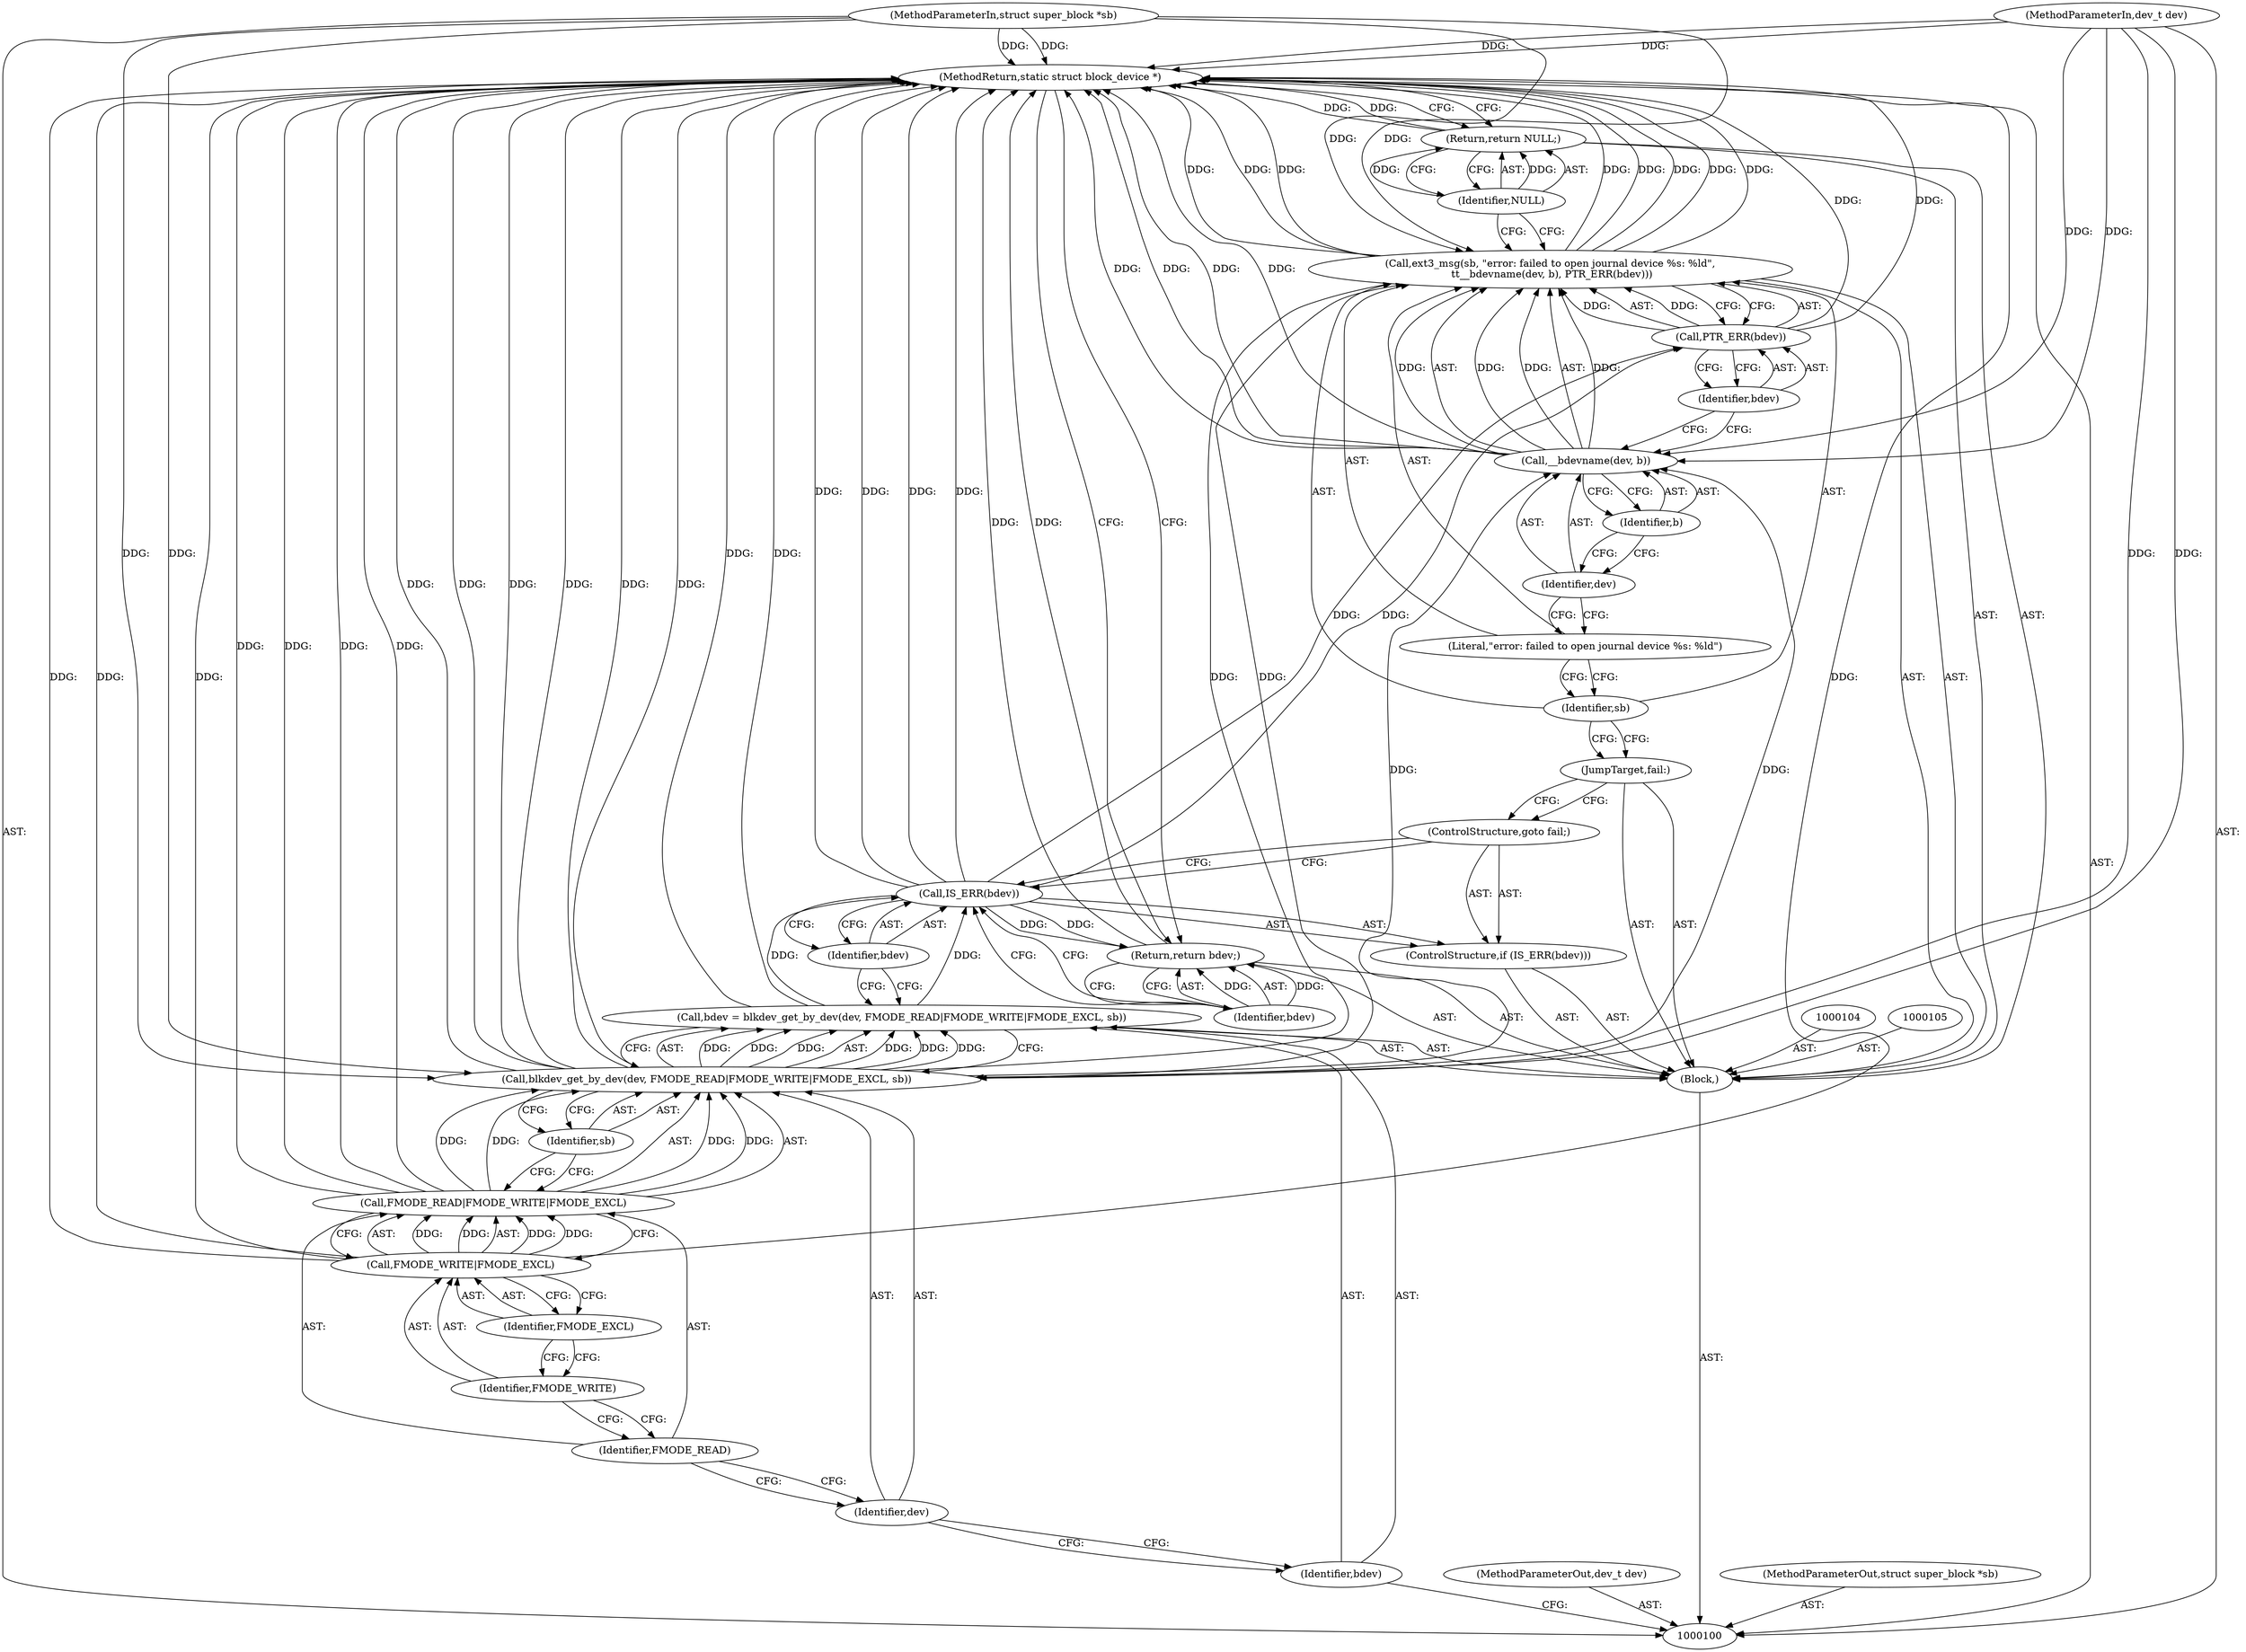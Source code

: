 digraph "1_linux_8d0c2d10dd72c5292eda7a06231056a4c972e4cc" {
"1000133" [label="(MethodReturn,static struct block_device *)"];
"1000101" [label="(MethodParameterIn,dev_t dev)"];
"1000179" [label="(MethodParameterOut,dev_t dev)"];
"1000102" [label="(MethodParameterIn,struct super_block *sb)"];
"1000180" [label="(MethodParameterOut,struct super_block *sb)"];
"1000122" [label="(JumpTarget,fail:)"];
"1000123" [label="(Call,ext3_msg(sb, \"error: failed to open journal device %s: %ld\",\n \t\t__bdevname(dev, b), PTR_ERR(bdev)))"];
"1000124" [label="(Identifier,sb)"];
"1000125" [label="(Literal,\"error: failed to open journal device %s: %ld\")"];
"1000127" [label="(Identifier,dev)"];
"1000128" [label="(Identifier,b)"];
"1000129" [label="(Call,PTR_ERR(bdev))"];
"1000126" [label="(Call,__bdevname(dev, b))"];
"1000130" [label="(Identifier,bdev)"];
"1000131" [label="(Return,return NULL;)"];
"1000132" [label="(Identifier,NULL)"];
"1000103" [label="(Block,)"];
"1000106" [label="(Call,bdev = blkdev_get_by_dev(dev, FMODE_READ|FMODE_WRITE|FMODE_EXCL, sb))"];
"1000107" [label="(Identifier,bdev)"];
"1000109" [label="(Identifier,dev)"];
"1000110" [label="(Call,FMODE_READ|FMODE_WRITE|FMODE_EXCL)"];
"1000111" [label="(Identifier,FMODE_READ)"];
"1000112" [label="(Call,FMODE_WRITE|FMODE_EXCL)"];
"1000113" [label="(Identifier,FMODE_WRITE)"];
"1000114" [label="(Identifier,FMODE_EXCL)"];
"1000115" [label="(Identifier,sb)"];
"1000108" [label="(Call,blkdev_get_by_dev(dev, FMODE_READ|FMODE_WRITE|FMODE_EXCL, sb))"];
"1000116" [label="(ControlStructure,if (IS_ERR(bdev)))"];
"1000118" [label="(Identifier,bdev)"];
"1000117" [label="(Call,IS_ERR(bdev))"];
"1000119" [label="(ControlStructure,goto fail;)"];
"1000120" [label="(Return,return bdev;)"];
"1000121" [label="(Identifier,bdev)"];
"1000133" -> "1000100"  [label="AST: "];
"1000133" -> "1000120"  [label="CFG: "];
"1000133" -> "1000131"  [label="CFG: "];
"1000120" -> "1000133"  [label="DDG: "];
"1000117" -> "1000133"  [label="DDG: "];
"1000117" -> "1000133"  [label="DDG: "];
"1000106" -> "1000133"  [label="DDG: "];
"1000112" -> "1000133"  [label="DDG: "];
"1000112" -> "1000133"  [label="DDG: "];
"1000123" -> "1000133"  [label="DDG: "];
"1000123" -> "1000133"  [label="DDG: "];
"1000123" -> "1000133"  [label="DDG: "];
"1000123" -> "1000133"  [label="DDG: "];
"1000108" -> "1000133"  [label="DDG: "];
"1000108" -> "1000133"  [label="DDG: "];
"1000108" -> "1000133"  [label="DDG: "];
"1000126" -> "1000133"  [label="DDG: "];
"1000126" -> "1000133"  [label="DDG: "];
"1000110" -> "1000133"  [label="DDG: "];
"1000110" -> "1000133"  [label="DDG: "];
"1000129" -> "1000133"  [label="DDG: "];
"1000102" -> "1000133"  [label="DDG: "];
"1000101" -> "1000133"  [label="DDG: "];
"1000131" -> "1000133"  [label="DDG: "];
"1000101" -> "1000100"  [label="AST: "];
"1000101" -> "1000133"  [label="DDG: "];
"1000101" -> "1000108"  [label="DDG: "];
"1000101" -> "1000126"  [label="DDG: "];
"1000179" -> "1000100"  [label="AST: "];
"1000102" -> "1000100"  [label="AST: "];
"1000102" -> "1000133"  [label="DDG: "];
"1000102" -> "1000108"  [label="DDG: "];
"1000102" -> "1000123"  [label="DDG: "];
"1000180" -> "1000100"  [label="AST: "];
"1000122" -> "1000103"  [label="AST: "];
"1000122" -> "1000119"  [label="CFG: "];
"1000124" -> "1000122"  [label="CFG: "];
"1000123" -> "1000103"  [label="AST: "];
"1000123" -> "1000129"  [label="CFG: "];
"1000124" -> "1000123"  [label="AST: "];
"1000125" -> "1000123"  [label="AST: "];
"1000126" -> "1000123"  [label="AST: "];
"1000129" -> "1000123"  [label="AST: "];
"1000132" -> "1000123"  [label="CFG: "];
"1000123" -> "1000133"  [label="DDG: "];
"1000123" -> "1000133"  [label="DDG: "];
"1000123" -> "1000133"  [label="DDG: "];
"1000123" -> "1000133"  [label="DDG: "];
"1000108" -> "1000123"  [label="DDG: "];
"1000102" -> "1000123"  [label="DDG: "];
"1000126" -> "1000123"  [label="DDG: "];
"1000126" -> "1000123"  [label="DDG: "];
"1000129" -> "1000123"  [label="DDG: "];
"1000124" -> "1000123"  [label="AST: "];
"1000124" -> "1000122"  [label="CFG: "];
"1000125" -> "1000124"  [label="CFG: "];
"1000125" -> "1000123"  [label="AST: "];
"1000125" -> "1000124"  [label="CFG: "];
"1000127" -> "1000125"  [label="CFG: "];
"1000127" -> "1000126"  [label="AST: "];
"1000127" -> "1000125"  [label="CFG: "];
"1000128" -> "1000127"  [label="CFG: "];
"1000128" -> "1000126"  [label="AST: "];
"1000128" -> "1000127"  [label="CFG: "];
"1000126" -> "1000128"  [label="CFG: "];
"1000129" -> "1000123"  [label="AST: "];
"1000129" -> "1000130"  [label="CFG: "];
"1000130" -> "1000129"  [label="AST: "];
"1000123" -> "1000129"  [label="CFG: "];
"1000129" -> "1000133"  [label="DDG: "];
"1000129" -> "1000123"  [label="DDG: "];
"1000117" -> "1000129"  [label="DDG: "];
"1000126" -> "1000123"  [label="AST: "];
"1000126" -> "1000128"  [label="CFG: "];
"1000127" -> "1000126"  [label="AST: "];
"1000128" -> "1000126"  [label="AST: "];
"1000130" -> "1000126"  [label="CFG: "];
"1000126" -> "1000133"  [label="DDG: "];
"1000126" -> "1000133"  [label="DDG: "];
"1000126" -> "1000123"  [label="DDG: "];
"1000126" -> "1000123"  [label="DDG: "];
"1000108" -> "1000126"  [label="DDG: "];
"1000101" -> "1000126"  [label="DDG: "];
"1000130" -> "1000129"  [label="AST: "];
"1000130" -> "1000126"  [label="CFG: "];
"1000129" -> "1000130"  [label="CFG: "];
"1000131" -> "1000103"  [label="AST: "];
"1000131" -> "1000132"  [label="CFG: "];
"1000132" -> "1000131"  [label="AST: "];
"1000133" -> "1000131"  [label="CFG: "];
"1000131" -> "1000133"  [label="DDG: "];
"1000132" -> "1000131"  [label="DDG: "];
"1000132" -> "1000131"  [label="AST: "];
"1000132" -> "1000123"  [label="CFG: "];
"1000131" -> "1000132"  [label="CFG: "];
"1000132" -> "1000131"  [label="DDG: "];
"1000103" -> "1000100"  [label="AST: "];
"1000104" -> "1000103"  [label="AST: "];
"1000105" -> "1000103"  [label="AST: "];
"1000106" -> "1000103"  [label="AST: "];
"1000116" -> "1000103"  [label="AST: "];
"1000120" -> "1000103"  [label="AST: "];
"1000122" -> "1000103"  [label="AST: "];
"1000123" -> "1000103"  [label="AST: "];
"1000131" -> "1000103"  [label="AST: "];
"1000106" -> "1000103"  [label="AST: "];
"1000106" -> "1000108"  [label="CFG: "];
"1000107" -> "1000106"  [label="AST: "];
"1000108" -> "1000106"  [label="AST: "];
"1000118" -> "1000106"  [label="CFG: "];
"1000106" -> "1000133"  [label="DDG: "];
"1000108" -> "1000106"  [label="DDG: "];
"1000108" -> "1000106"  [label="DDG: "];
"1000108" -> "1000106"  [label="DDG: "];
"1000106" -> "1000117"  [label="DDG: "];
"1000107" -> "1000106"  [label="AST: "];
"1000107" -> "1000100"  [label="CFG: "];
"1000109" -> "1000107"  [label="CFG: "];
"1000109" -> "1000108"  [label="AST: "];
"1000109" -> "1000107"  [label="CFG: "];
"1000111" -> "1000109"  [label="CFG: "];
"1000110" -> "1000108"  [label="AST: "];
"1000110" -> "1000112"  [label="CFG: "];
"1000111" -> "1000110"  [label="AST: "];
"1000112" -> "1000110"  [label="AST: "];
"1000115" -> "1000110"  [label="CFG: "];
"1000110" -> "1000133"  [label="DDG: "];
"1000110" -> "1000133"  [label="DDG: "];
"1000110" -> "1000108"  [label="DDG: "];
"1000110" -> "1000108"  [label="DDG: "];
"1000112" -> "1000110"  [label="DDG: "];
"1000112" -> "1000110"  [label="DDG: "];
"1000111" -> "1000110"  [label="AST: "];
"1000111" -> "1000109"  [label="CFG: "];
"1000113" -> "1000111"  [label="CFG: "];
"1000112" -> "1000110"  [label="AST: "];
"1000112" -> "1000114"  [label="CFG: "];
"1000113" -> "1000112"  [label="AST: "];
"1000114" -> "1000112"  [label="AST: "];
"1000110" -> "1000112"  [label="CFG: "];
"1000112" -> "1000133"  [label="DDG: "];
"1000112" -> "1000133"  [label="DDG: "];
"1000112" -> "1000110"  [label="DDG: "];
"1000112" -> "1000110"  [label="DDG: "];
"1000113" -> "1000112"  [label="AST: "];
"1000113" -> "1000111"  [label="CFG: "];
"1000114" -> "1000113"  [label="CFG: "];
"1000114" -> "1000112"  [label="AST: "];
"1000114" -> "1000113"  [label="CFG: "];
"1000112" -> "1000114"  [label="CFG: "];
"1000115" -> "1000108"  [label="AST: "];
"1000115" -> "1000110"  [label="CFG: "];
"1000108" -> "1000115"  [label="CFG: "];
"1000108" -> "1000106"  [label="AST: "];
"1000108" -> "1000115"  [label="CFG: "];
"1000109" -> "1000108"  [label="AST: "];
"1000110" -> "1000108"  [label="AST: "];
"1000115" -> "1000108"  [label="AST: "];
"1000106" -> "1000108"  [label="CFG: "];
"1000108" -> "1000133"  [label="DDG: "];
"1000108" -> "1000133"  [label="DDG: "];
"1000108" -> "1000133"  [label="DDG: "];
"1000108" -> "1000106"  [label="DDG: "];
"1000108" -> "1000106"  [label="DDG: "];
"1000108" -> "1000106"  [label="DDG: "];
"1000101" -> "1000108"  [label="DDG: "];
"1000110" -> "1000108"  [label="DDG: "];
"1000110" -> "1000108"  [label="DDG: "];
"1000102" -> "1000108"  [label="DDG: "];
"1000108" -> "1000123"  [label="DDG: "];
"1000108" -> "1000126"  [label="DDG: "];
"1000116" -> "1000103"  [label="AST: "];
"1000117" -> "1000116"  [label="AST: "];
"1000119" -> "1000116"  [label="AST: "];
"1000118" -> "1000117"  [label="AST: "];
"1000118" -> "1000106"  [label="CFG: "];
"1000117" -> "1000118"  [label="CFG: "];
"1000117" -> "1000116"  [label="AST: "];
"1000117" -> "1000118"  [label="CFG: "];
"1000118" -> "1000117"  [label="AST: "];
"1000119" -> "1000117"  [label="CFG: "];
"1000121" -> "1000117"  [label="CFG: "];
"1000117" -> "1000133"  [label="DDG: "];
"1000117" -> "1000133"  [label="DDG: "];
"1000106" -> "1000117"  [label="DDG: "];
"1000117" -> "1000120"  [label="DDG: "];
"1000117" -> "1000129"  [label="DDG: "];
"1000119" -> "1000116"  [label="AST: "];
"1000119" -> "1000117"  [label="CFG: "];
"1000122" -> "1000119"  [label="CFG: "];
"1000120" -> "1000103"  [label="AST: "];
"1000120" -> "1000121"  [label="CFG: "];
"1000121" -> "1000120"  [label="AST: "];
"1000133" -> "1000120"  [label="CFG: "];
"1000120" -> "1000133"  [label="DDG: "];
"1000121" -> "1000120"  [label="DDG: "];
"1000117" -> "1000120"  [label="DDG: "];
"1000121" -> "1000120"  [label="AST: "];
"1000121" -> "1000117"  [label="CFG: "];
"1000120" -> "1000121"  [label="CFG: "];
"1000121" -> "1000120"  [label="DDG: "];
}
